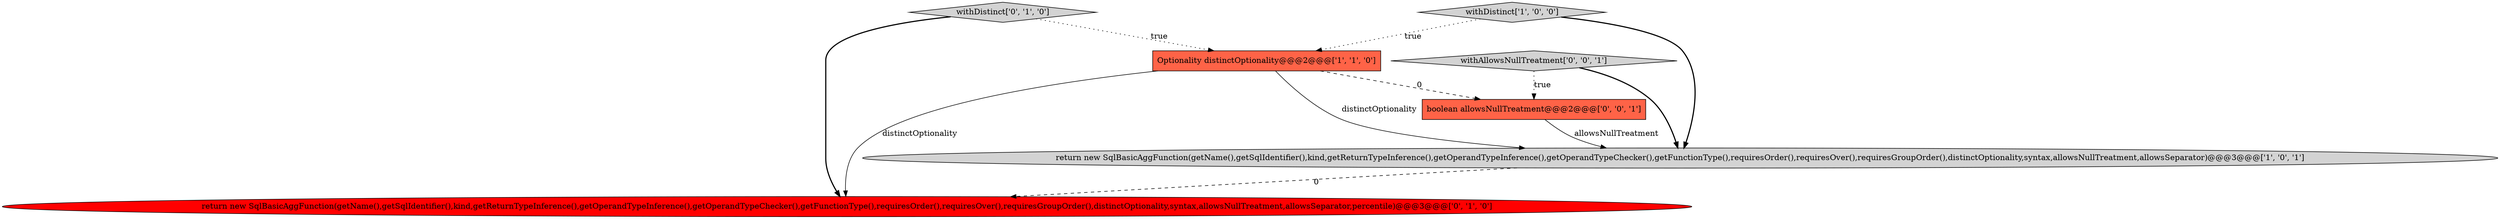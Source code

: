 digraph {
0 [style = filled, label = "return new SqlBasicAggFunction(getName(),getSqlIdentifier(),kind,getReturnTypeInference(),getOperandTypeInference(),getOperandTypeChecker(),getFunctionType(),requiresOrder(),requiresOver(),requiresGroupOrder(),distinctOptionality,syntax,allowsNullTreatment,allowsSeparator)@@@3@@@['1', '0', '1']", fillcolor = lightgray, shape = ellipse image = "AAA0AAABBB1BBB"];
4 [style = filled, label = "return new SqlBasicAggFunction(getName(),getSqlIdentifier(),kind,getReturnTypeInference(),getOperandTypeInference(),getOperandTypeChecker(),getFunctionType(),requiresOrder(),requiresOver(),requiresGroupOrder(),distinctOptionality,syntax,allowsNullTreatment,allowsSeparator,percentile)@@@3@@@['0', '1', '0']", fillcolor = red, shape = ellipse image = "AAA1AAABBB2BBB"];
3 [style = filled, label = "withDistinct['0', '1', '0']", fillcolor = lightgray, shape = diamond image = "AAA0AAABBB2BBB"];
2 [style = filled, label = "Optionality distinctOptionality@@@2@@@['1', '1', '0']", fillcolor = tomato, shape = box image = "AAA0AAABBB1BBB"];
5 [style = filled, label = "boolean allowsNullTreatment@@@2@@@['0', '0', '1']", fillcolor = tomato, shape = box image = "AAA0AAABBB3BBB"];
6 [style = filled, label = "withAllowsNullTreatment['0', '0', '1']", fillcolor = lightgray, shape = diamond image = "AAA0AAABBB3BBB"];
1 [style = filled, label = "withDistinct['1', '0', '0']", fillcolor = lightgray, shape = diamond image = "AAA0AAABBB1BBB"];
5->0 [style = solid, label="allowsNullTreatment"];
2->5 [style = dashed, label="0"];
6->5 [style = dotted, label="true"];
0->4 [style = dashed, label="0"];
6->0 [style = bold, label=""];
1->0 [style = bold, label=""];
1->2 [style = dotted, label="true"];
2->4 [style = solid, label="distinctOptionality"];
2->0 [style = solid, label="distinctOptionality"];
3->4 [style = bold, label=""];
3->2 [style = dotted, label="true"];
}
